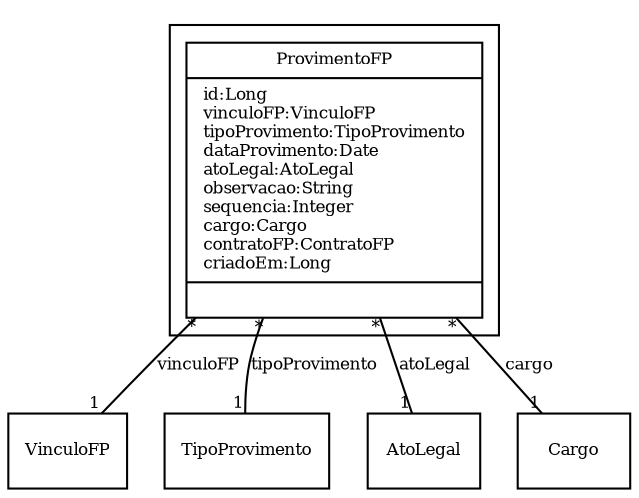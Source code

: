 digraph G{
fontname = "Times-Roman"
fontsize = 8

node [
        fontname = "Times-Roman"
        fontsize = 8
        shape = "record"
]

edge [
        fontname = "Times-Roman"
        fontsize = 8
]

subgraph clusterCONSULTA_DE_PROVIMENTOS_POR_SERVIDOR
{
ProvimentoFP [label = "{ProvimentoFP|id:Long\lvinculoFP:VinculoFP\ltipoProvimento:TipoProvimento\ldataProvimento:Date\latoLegal:AtoLegal\lobservacao:String\lsequencia:Integer\lcargo:Cargo\lcontratoFP:ContratoFP\lcriadoEm:Long\l|\l}"]
}
edge [arrowhead = "none" headlabel = "1" taillabel = "*"] ProvimentoFP -> VinculoFP [label = "vinculoFP"]
edge [arrowhead = "none" headlabel = "1" taillabel = "*"] ProvimentoFP -> TipoProvimento [label = "tipoProvimento"]
edge [arrowhead = "none" headlabel = "1" taillabel = "*"] ProvimentoFP -> AtoLegal [label = "atoLegal"]
edge [arrowhead = "none" headlabel = "1" taillabel = "*"] ProvimentoFP -> Cargo [label = "cargo"]
}
